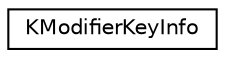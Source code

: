 digraph "Graphical Class Hierarchy"
{
  edge [fontname="Helvetica",fontsize="10",labelfontname="Helvetica",labelfontsize="10"];
  node [fontname="Helvetica",fontsize="10",shape=record];
  rankdir="LR";
  Node0 [label="KModifierKeyInfo",height=0.2,width=0.4,color="black", fillcolor="white", style="filled",URL="$classKModifierKeyInfo.html",tooltip="Get information about the state of the keyboard&#39;s modifier keys. "];
}
